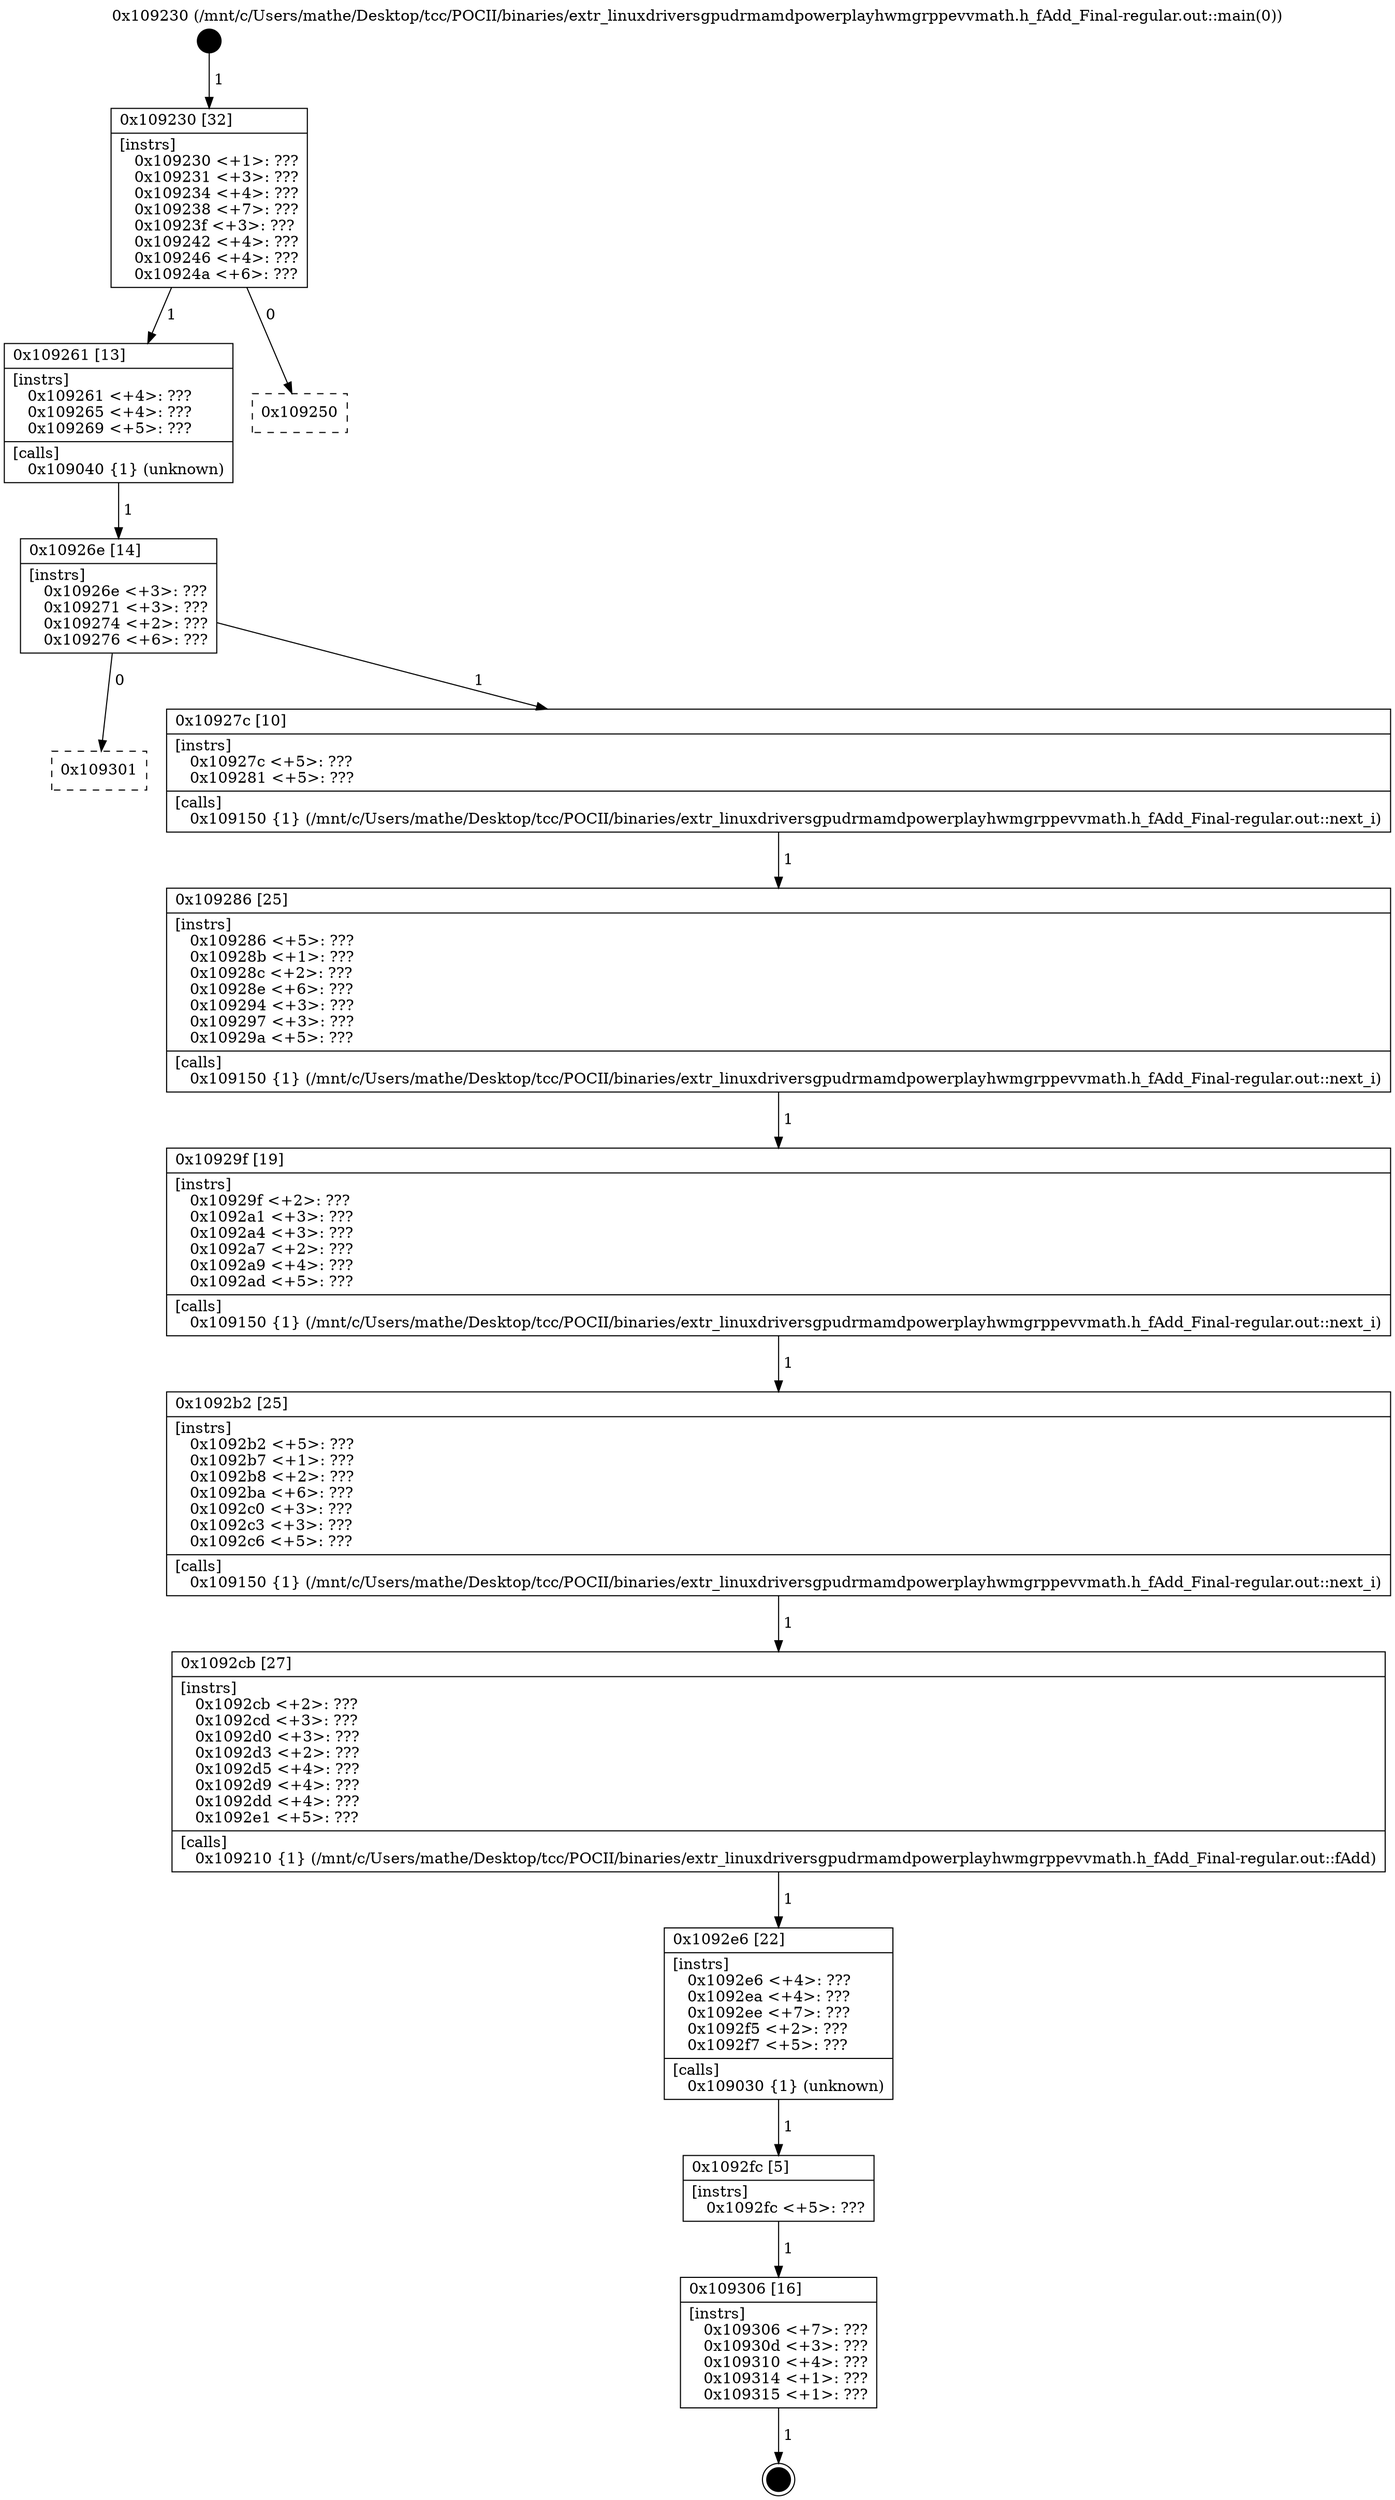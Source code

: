 digraph "0x109230" {
  label = "0x109230 (/mnt/c/Users/mathe/Desktop/tcc/POCII/binaries/extr_linuxdriversgpudrmamdpowerplayhwmgrppevvmath.h_fAdd_Final-regular.out::main(0))"
  labelloc = "t"
  node[shape=record]

  Entry [label="",width=0.3,height=0.3,shape=circle,fillcolor=black,style=filled]
  "0x109230" [label="{
     0x109230 [32]\l
     | [instrs]\l
     &nbsp;&nbsp;0x109230 \<+1\>: ???\l
     &nbsp;&nbsp;0x109231 \<+3\>: ???\l
     &nbsp;&nbsp;0x109234 \<+4\>: ???\l
     &nbsp;&nbsp;0x109238 \<+7\>: ???\l
     &nbsp;&nbsp;0x10923f \<+3\>: ???\l
     &nbsp;&nbsp;0x109242 \<+4\>: ???\l
     &nbsp;&nbsp;0x109246 \<+4\>: ???\l
     &nbsp;&nbsp;0x10924a \<+6\>: ???\l
  }"]
  "0x109261" [label="{
     0x109261 [13]\l
     | [instrs]\l
     &nbsp;&nbsp;0x109261 \<+4\>: ???\l
     &nbsp;&nbsp;0x109265 \<+4\>: ???\l
     &nbsp;&nbsp;0x109269 \<+5\>: ???\l
     | [calls]\l
     &nbsp;&nbsp;0x109040 \{1\} (unknown)\l
  }"]
  "0x109250" [label="{
     0x109250\l
  }", style=dashed]
  "0x10926e" [label="{
     0x10926e [14]\l
     | [instrs]\l
     &nbsp;&nbsp;0x10926e \<+3\>: ???\l
     &nbsp;&nbsp;0x109271 \<+3\>: ???\l
     &nbsp;&nbsp;0x109274 \<+2\>: ???\l
     &nbsp;&nbsp;0x109276 \<+6\>: ???\l
  }"]
  "0x109301" [label="{
     0x109301\l
  }", style=dashed]
  "0x10927c" [label="{
     0x10927c [10]\l
     | [instrs]\l
     &nbsp;&nbsp;0x10927c \<+5\>: ???\l
     &nbsp;&nbsp;0x109281 \<+5\>: ???\l
     | [calls]\l
     &nbsp;&nbsp;0x109150 \{1\} (/mnt/c/Users/mathe/Desktop/tcc/POCII/binaries/extr_linuxdriversgpudrmamdpowerplayhwmgrppevvmath.h_fAdd_Final-regular.out::next_i)\l
  }"]
  Exit [label="",width=0.3,height=0.3,shape=circle,fillcolor=black,style=filled,peripheries=2]
  "0x109286" [label="{
     0x109286 [25]\l
     | [instrs]\l
     &nbsp;&nbsp;0x109286 \<+5\>: ???\l
     &nbsp;&nbsp;0x10928b \<+1\>: ???\l
     &nbsp;&nbsp;0x10928c \<+2\>: ???\l
     &nbsp;&nbsp;0x10928e \<+6\>: ???\l
     &nbsp;&nbsp;0x109294 \<+3\>: ???\l
     &nbsp;&nbsp;0x109297 \<+3\>: ???\l
     &nbsp;&nbsp;0x10929a \<+5\>: ???\l
     | [calls]\l
     &nbsp;&nbsp;0x109150 \{1\} (/mnt/c/Users/mathe/Desktop/tcc/POCII/binaries/extr_linuxdriversgpudrmamdpowerplayhwmgrppevvmath.h_fAdd_Final-regular.out::next_i)\l
  }"]
  "0x10929f" [label="{
     0x10929f [19]\l
     | [instrs]\l
     &nbsp;&nbsp;0x10929f \<+2\>: ???\l
     &nbsp;&nbsp;0x1092a1 \<+3\>: ???\l
     &nbsp;&nbsp;0x1092a4 \<+3\>: ???\l
     &nbsp;&nbsp;0x1092a7 \<+2\>: ???\l
     &nbsp;&nbsp;0x1092a9 \<+4\>: ???\l
     &nbsp;&nbsp;0x1092ad \<+5\>: ???\l
     | [calls]\l
     &nbsp;&nbsp;0x109150 \{1\} (/mnt/c/Users/mathe/Desktop/tcc/POCII/binaries/extr_linuxdriversgpudrmamdpowerplayhwmgrppevvmath.h_fAdd_Final-regular.out::next_i)\l
  }"]
  "0x1092b2" [label="{
     0x1092b2 [25]\l
     | [instrs]\l
     &nbsp;&nbsp;0x1092b2 \<+5\>: ???\l
     &nbsp;&nbsp;0x1092b7 \<+1\>: ???\l
     &nbsp;&nbsp;0x1092b8 \<+2\>: ???\l
     &nbsp;&nbsp;0x1092ba \<+6\>: ???\l
     &nbsp;&nbsp;0x1092c0 \<+3\>: ???\l
     &nbsp;&nbsp;0x1092c3 \<+3\>: ???\l
     &nbsp;&nbsp;0x1092c6 \<+5\>: ???\l
     | [calls]\l
     &nbsp;&nbsp;0x109150 \{1\} (/mnt/c/Users/mathe/Desktop/tcc/POCII/binaries/extr_linuxdriversgpudrmamdpowerplayhwmgrppevvmath.h_fAdd_Final-regular.out::next_i)\l
  }"]
  "0x1092cb" [label="{
     0x1092cb [27]\l
     | [instrs]\l
     &nbsp;&nbsp;0x1092cb \<+2\>: ???\l
     &nbsp;&nbsp;0x1092cd \<+3\>: ???\l
     &nbsp;&nbsp;0x1092d0 \<+3\>: ???\l
     &nbsp;&nbsp;0x1092d3 \<+2\>: ???\l
     &nbsp;&nbsp;0x1092d5 \<+4\>: ???\l
     &nbsp;&nbsp;0x1092d9 \<+4\>: ???\l
     &nbsp;&nbsp;0x1092dd \<+4\>: ???\l
     &nbsp;&nbsp;0x1092e1 \<+5\>: ???\l
     | [calls]\l
     &nbsp;&nbsp;0x109210 \{1\} (/mnt/c/Users/mathe/Desktop/tcc/POCII/binaries/extr_linuxdriversgpudrmamdpowerplayhwmgrppevvmath.h_fAdd_Final-regular.out::fAdd)\l
  }"]
  "0x1092e6" [label="{
     0x1092e6 [22]\l
     | [instrs]\l
     &nbsp;&nbsp;0x1092e6 \<+4\>: ???\l
     &nbsp;&nbsp;0x1092ea \<+4\>: ???\l
     &nbsp;&nbsp;0x1092ee \<+7\>: ???\l
     &nbsp;&nbsp;0x1092f5 \<+2\>: ???\l
     &nbsp;&nbsp;0x1092f7 \<+5\>: ???\l
     | [calls]\l
     &nbsp;&nbsp;0x109030 \{1\} (unknown)\l
  }"]
  "0x1092fc" [label="{
     0x1092fc [5]\l
     | [instrs]\l
     &nbsp;&nbsp;0x1092fc \<+5\>: ???\l
  }"]
  "0x109306" [label="{
     0x109306 [16]\l
     | [instrs]\l
     &nbsp;&nbsp;0x109306 \<+7\>: ???\l
     &nbsp;&nbsp;0x10930d \<+3\>: ???\l
     &nbsp;&nbsp;0x109310 \<+4\>: ???\l
     &nbsp;&nbsp;0x109314 \<+1\>: ???\l
     &nbsp;&nbsp;0x109315 \<+1\>: ???\l
  }"]
  Entry -> "0x109230" [label=" 1"]
  "0x109230" -> "0x109261" [label=" 1"]
  "0x109230" -> "0x109250" [label=" 0"]
  "0x109261" -> "0x10926e" [label=" 1"]
  "0x10926e" -> "0x109301" [label=" 0"]
  "0x10926e" -> "0x10927c" [label=" 1"]
  "0x109306" -> Exit [label=" 1"]
  "0x10927c" -> "0x109286" [label=" 1"]
  "0x109286" -> "0x10929f" [label=" 1"]
  "0x10929f" -> "0x1092b2" [label=" 1"]
  "0x1092b2" -> "0x1092cb" [label=" 1"]
  "0x1092cb" -> "0x1092e6" [label=" 1"]
  "0x1092e6" -> "0x1092fc" [label=" 1"]
  "0x1092fc" -> "0x109306" [label=" 1"]
}
